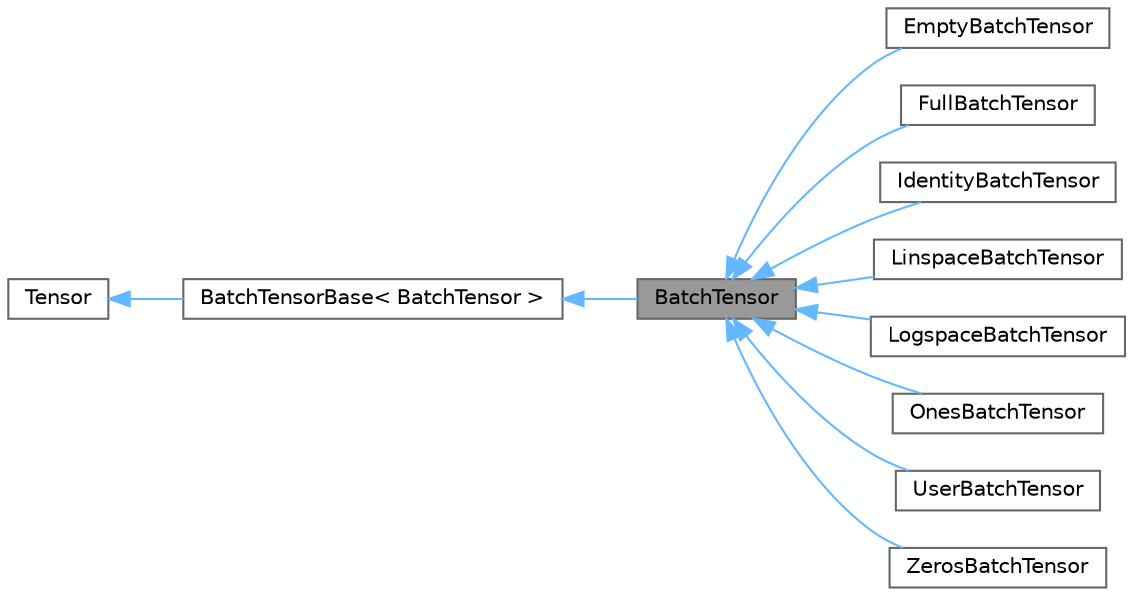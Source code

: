 digraph "BatchTensor"
{
 // LATEX_PDF_SIZE
  bgcolor="transparent";
  edge [fontname=Helvetica,fontsize=10,labelfontname=Helvetica,labelfontsize=10];
  node [fontname=Helvetica,fontsize=10,shape=box,height=0.2,width=0.4];
  rankdir="LR";
  Node1 [id="Node000001",label="BatchTensor",height=0.2,width=0.4,color="gray40", fillcolor="grey60", style="filled", fontcolor="black",tooltip=" "];
  Node2 -> Node1 [id="edge1_Node000001_Node000002",dir="back",color="steelblue1",style="solid",tooltip=" "];
  Node2 [id="Node000002",label="BatchTensorBase\< BatchTensor \>",height=0.2,width=0.4,color="gray40", fillcolor="white", style="filled",URL="$classneml2_1_1BatchTensorBase.html",tooltip=" "];
  Node3 -> Node2 [id="edge2_Node000002_Node000003",dir="back",color="steelblue1",style="solid",tooltip=" "];
  Node3 [id="Node000003",label="Tensor",height=0.2,width=0.4,color="gray40", fillcolor="white", style="filled",tooltip=" "];
  Node1 -> Node4 [id="edge3_Node000001_Node000004",dir="back",color="steelblue1",style="solid",tooltip=" "];
  Node4 [id="Node000004",label="EmptyBatchTensor",height=0.2,width=0.4,color="gray40", fillcolor="white", style="filled",URL="$classneml2_1_1EmptyBatchTensor.html",tooltip="Create an empty BatchTensor from the input file."];
  Node1 -> Node5 [id="edge4_Node000001_Node000005",dir="back",color="steelblue1",style="solid",tooltip=" "];
  Node5 [id="Node000005",label="FullBatchTensor",height=0.2,width=0.4,color="gray40", fillcolor="white", style="filled",URL="$classneml2_1_1FullBatchTensor.html",tooltip="Create a full BatchTensor from the input file."];
  Node1 -> Node6 [id="edge5_Node000001_Node000006",dir="back",color="steelblue1",style="solid",tooltip=" "];
  Node6 [id="Node000006",label="IdentityBatchTensor",height=0.2,width=0.4,color="gray40", fillcolor="white", style="filled",URL="$classneml2_1_1IdentityBatchTensor.html",tooltip="Create an identity BatchTensor from the input file."];
  Node1 -> Node7 [id="edge6_Node000001_Node000007",dir="back",color="steelblue1",style="solid",tooltip=" "];
  Node7 [id="Node000007",label="LinspaceBatchTensor",height=0.2,width=0.4,color="gray40", fillcolor="white", style="filled",URL="$classneml2_1_1LinspaceBatchTensor.html",tooltip="Create a linspace BatchTensor from the input file."];
  Node1 -> Node8 [id="edge7_Node000001_Node000008",dir="back",color="steelblue1",style="solid",tooltip=" "];
  Node8 [id="Node000008",label="LogspaceBatchTensor",height=0.2,width=0.4,color="gray40", fillcolor="white", style="filled",URL="$classneml2_1_1LogspaceBatchTensor.html",tooltip="Create a logspace BatchTensor from the input file."];
  Node1 -> Node9 [id="edge8_Node000001_Node000009",dir="back",color="steelblue1",style="solid",tooltip=" "];
  Node9 [id="Node000009",label="OnesBatchTensor",height=0.2,width=0.4,color="gray40", fillcolor="white", style="filled",URL="$classneml2_1_1OnesBatchTensor.html",tooltip="Create a ones BatchTensor from the input file."];
  Node1 -> Node10 [id="edge9_Node000001_Node000010",dir="back",color="steelblue1",style="solid",tooltip=" "];
  Node10 [id="Node000010",label="UserBatchTensor",height=0.2,width=0.4,color="gray40", fillcolor="white", style="filled",URL="$classneml2_1_1UserBatchTensor.html",tooltip="Create raw BatchTensor from the input file."];
  Node1 -> Node11 [id="edge10_Node000001_Node000011",dir="back",color="steelblue1",style="solid",tooltip=" "];
  Node11 [id="Node000011",label="ZerosBatchTensor",height=0.2,width=0.4,color="gray40", fillcolor="white", style="filled",URL="$classneml2_1_1ZerosBatchTensor.html",tooltip="Create a zeros BatchTensor from the input file."];
}
